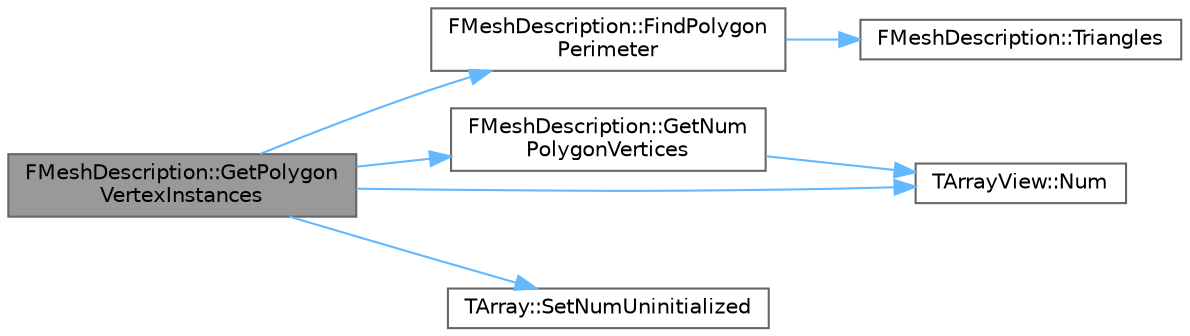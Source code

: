 digraph "FMeshDescription::GetPolygonVertexInstances"
{
 // INTERACTIVE_SVG=YES
 // LATEX_PDF_SIZE
  bgcolor="transparent";
  edge [fontname=Helvetica,fontsize=10,labelfontname=Helvetica,labelfontsize=10];
  node [fontname=Helvetica,fontsize=10,shape=box,height=0.2,width=0.4];
  rankdir="LR";
  Node1 [id="Node000001",label="FMeshDescription::GetPolygon\lVertexInstances",height=0.2,width=0.4,color="gray40", fillcolor="grey60", style="filled", fontcolor="black",tooltip="Returns reference to an array of VertexInstance IDs forming the perimeter of this polygon."];
  Node1 -> Node2 [id="edge1_Node000001_Node000002",color="steelblue1",style="solid",tooltip=" "];
  Node2 [id="Node000002",label="FMeshDescription::FindPolygon\lPerimeter",height=0.2,width=0.4,color="grey40", fillcolor="white", style="filled",URL="$da/d5f/structFMeshDescription.html#adf6e3cc02104d9dfb1171d2559616e23",tooltip="Determines the vertex instances which form the perimeter of a polygon."];
  Node2 -> Node3 [id="edge2_Node000002_Node000003",color="steelblue1",style="solid",tooltip=" "];
  Node3 [id="Node000003",label="FMeshDescription::Triangles",height=0.2,width=0.4,color="grey40", fillcolor="white", style="filled",URL="$da/d5f/structFMeshDescription.html#aff0f9e5a9291291c986f40c2504a1734",tooltip=" "];
  Node1 -> Node4 [id="edge3_Node000001_Node000004",color="steelblue1",style="solid",tooltip=" "];
  Node4 [id="Node000004",label="FMeshDescription::GetNum\lPolygonVertices",height=0.2,width=0.4,color="grey40", fillcolor="white", style="filled",URL="$da/d5f/structFMeshDescription.html#a736951868d786590300017907f2a96b4",tooltip="Returns the number of vertices this polygon has."];
  Node4 -> Node5 [id="edge4_Node000004_Node000005",color="steelblue1",style="solid",tooltip=" "];
  Node5 [id="Node000005",label="TArrayView::Num",height=0.2,width=0.4,color="grey40", fillcolor="white", style="filled",URL="$db/d13/classTArrayView.html#ae5b1658ae1312e54b0d669664cbf88ed",tooltip="Returns number of elements in array."];
  Node1 -> Node5 [id="edge5_Node000001_Node000005",color="steelblue1",style="solid",tooltip=" "];
  Node1 -> Node6 [id="edge6_Node000001_Node000006",color="steelblue1",style="solid",tooltip=" "];
  Node6 [id="Node000006",label="TArray::SetNumUninitialized",height=0.2,width=0.4,color="grey40", fillcolor="white", style="filled",URL="$d4/d52/classTArray.html#abcfaf3c6d59e14e15f6df61a84870e56",tooltip="Resizes array to given number of elements."];
}
